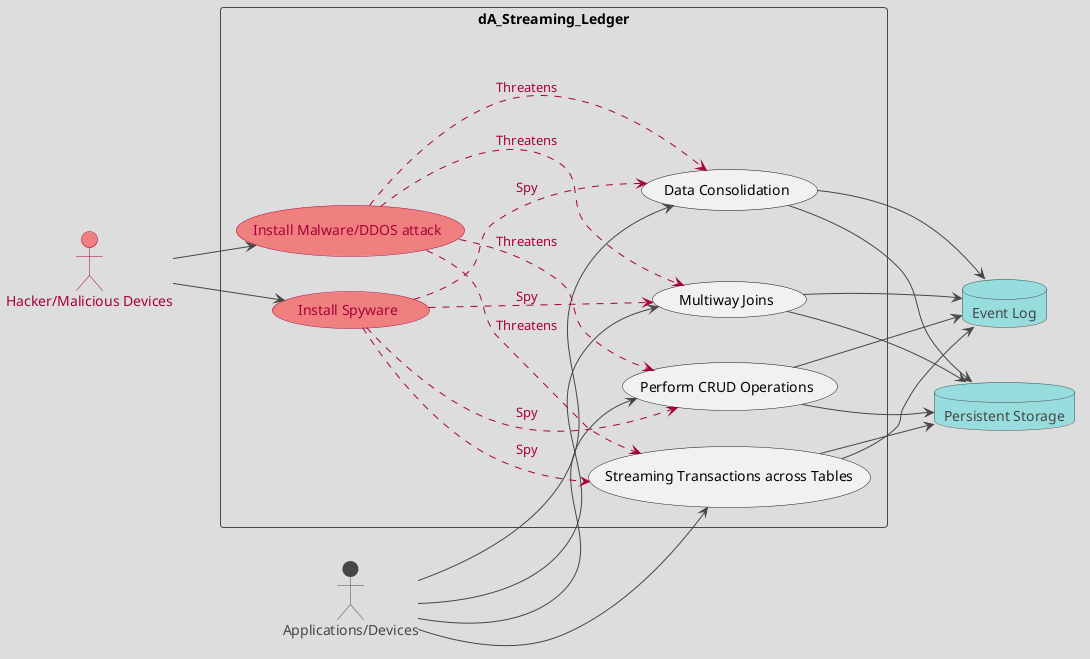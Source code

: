 @startuml
!theme toy
left to right direction


actor "Hacker/Malicious Devices" as hmd #lightCoral;line:A80036;text:A80036
actor "Applications/Devices" as ad
database "Event Log" as el
database "Persistent Storage" as ps


rectangle dA_Streaming_Ledger{
  usecase "Streaming Transactions across Tables" as st
  usecase "Data Consolidation" as dc
  usecase "Multiway Joins" as mj
  usecase "Perform CRUD Operations" as cr

  usecase "Install Malware/DDOS attack" as ddos #lightCoral;line:A80036;text:A80036
  usecase "Install Spyware" as isy #lightCoral;line:A80036;text:A80036
}
ad --> st
ad --> dc
ad --> mj
ad --> cr

st --> el
dc --> el
mj --> el
cr --> el

st --> ps
dc --> ps
mj --> ps
cr --> ps

hmd --> ddos
hmd --> isy

ddos --> st #A80036;line.dashed;text:A80036 : Threatens 
ddos --> dc #A80036;line.dashed;text:A80036 : Threatens 
ddos --> mj #A80036;line.dashed;text:A80036 : Threatens 
ddos --> cr #A80036;line.dashed;text:A80036 : Threatens 


isy --> st #A80036;line.dashed;text:A80036 : Spy 
isy --> dc #A80036;line.dashed;text:A80036 : Spy 
isy --> mj #A80036;line.dashed;text:A80036 : Spy 
isy --> cr #A80036;line.dashed;text:A80036 : Spy 
@enduml